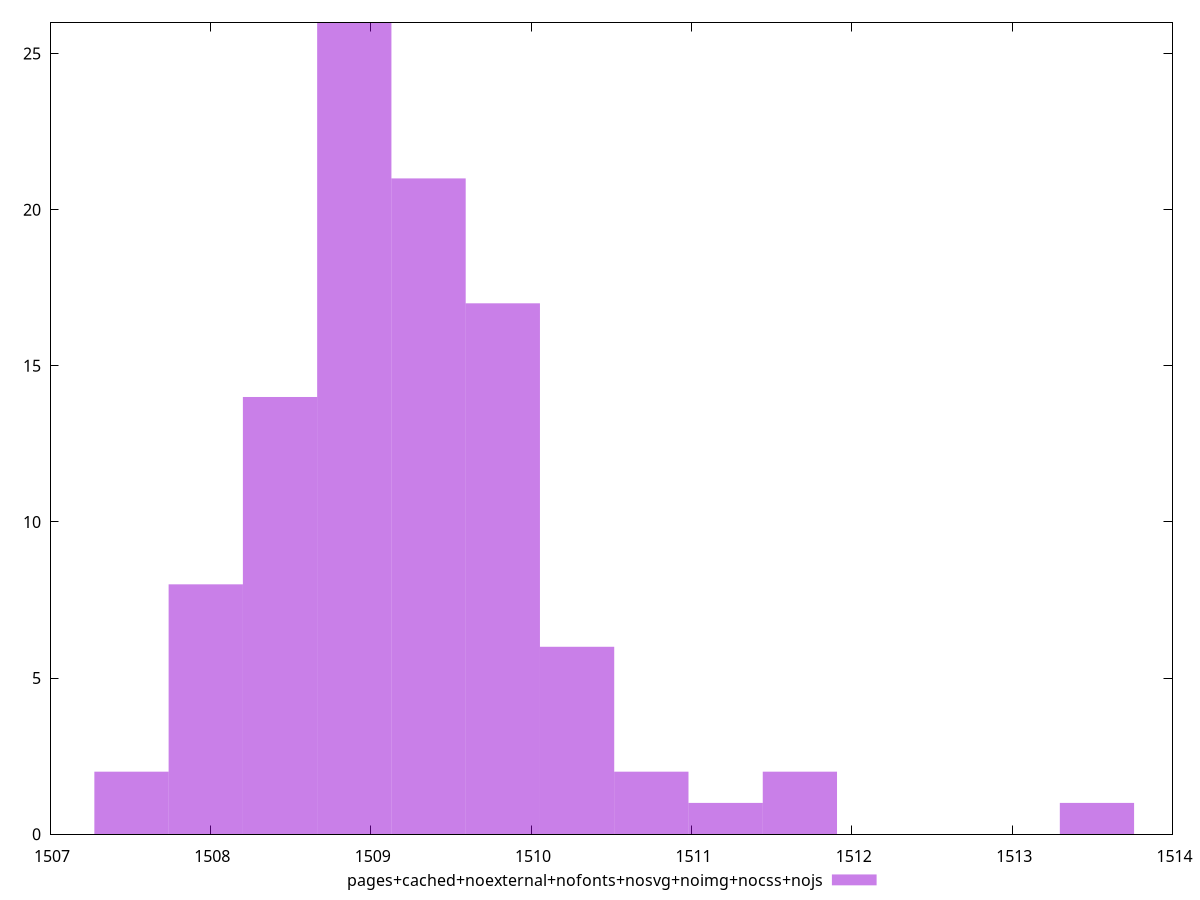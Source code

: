 $_pagesCachedNoexternalNofontsNosvgNoimgNocssNojs <<EOF
1508.4344159450734 14
1511.676368942192 2
1508.897552087519 26
1510.2869605148555 6
1509.3606882299644 21
1510.7500966573011 2
1509.82382437241 17
1507.9712798026278 8
1507.5081436601824 2
1511.2132327997465 1
1513.5289135119742 1
EOF
set key outside below
set terminal pngcairo
set output "report_00005_2020-11-02T22-26-11.212Z/first-contentful-paint/pages+cached+noexternal+nofonts+nosvg+noimg+nocss+nojs//raw_hist.png"
set yrange [0:26]
set boxwidth 0.46313614244552453
set style fill transparent solid 0.5 noborder
plot $_pagesCachedNoexternalNofontsNosvgNoimgNocssNojs title "pages+cached+noexternal+nofonts+nosvg+noimg+nocss+nojs" with boxes ,